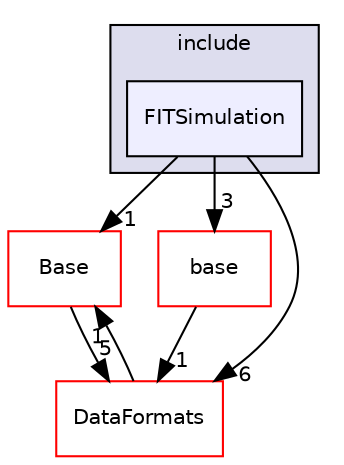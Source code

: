 digraph "/home/travis/build/AliceO2Group/AliceO2/Detectors/FIT/simulation/include/FITSimulation" {
  bgcolor=transparent;
  compound=true
  node [ fontsize="10", fontname="Helvetica"];
  edge [ labelfontsize="10", labelfontname="Helvetica"];
  subgraph clusterdir_2465f3075ac35f5821daf5bc0e4d2732 {
    graph [ bgcolor="#ddddee", pencolor="black", label="include" fontname="Helvetica", fontsize="10", URL="dir_2465f3075ac35f5821daf5bc0e4d2732.html"]
  dir_1ccafe3e5c085868d7cb60b85337d877 [shape=box, label="FITSimulation", style="filled", fillcolor="#eeeeff", pencolor="black", URL="dir_1ccafe3e5c085868d7cb60b85337d877.html"];
  }
  dir_37c90836491b695b472bf98d1be8336b [shape=box label="Base" color="red" URL="dir_37c90836491b695b472bf98d1be8336b.html"];
  dir_efd5be80f1ea96799fa313034d485898 [shape=box label="base" color="red" URL="dir_efd5be80f1ea96799fa313034d485898.html"];
  dir_2171f7ec022c5423887b07c69b2f5b48 [shape=box label="DataFormats" color="red" URL="dir_2171f7ec022c5423887b07c69b2f5b48.html"];
  dir_37c90836491b695b472bf98d1be8336b->dir_2171f7ec022c5423887b07c69b2f5b48 [headlabel="5", labeldistance=1.5 headhref="dir_000158_000056.html"];
  dir_1ccafe3e5c085868d7cb60b85337d877->dir_37c90836491b695b472bf98d1be8336b [headlabel="1", labeldistance=1.5 headhref="dir_000167_000158.html"];
  dir_1ccafe3e5c085868d7cb60b85337d877->dir_efd5be80f1ea96799fa313034d485898 [headlabel="3", labeldistance=1.5 headhref="dir_000167_000216.html"];
  dir_1ccafe3e5c085868d7cb60b85337d877->dir_2171f7ec022c5423887b07c69b2f5b48 [headlabel="6", labeldistance=1.5 headhref="dir_000167_000056.html"];
  dir_efd5be80f1ea96799fa313034d485898->dir_2171f7ec022c5423887b07c69b2f5b48 [headlabel="1", labeldistance=1.5 headhref="dir_000216_000056.html"];
  dir_2171f7ec022c5423887b07c69b2f5b48->dir_37c90836491b695b472bf98d1be8336b [headlabel="1", labeldistance=1.5 headhref="dir_000056_000158.html"];
}
